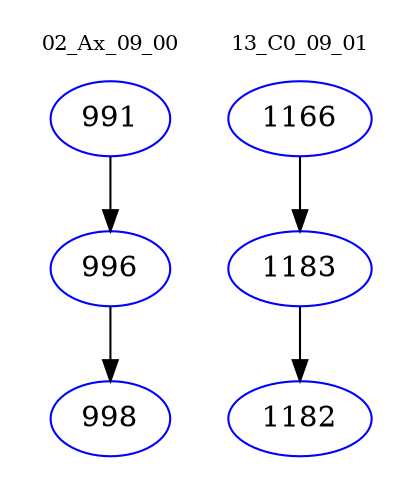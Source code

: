 digraph{
subgraph cluster_0 {
color = white
label = "02_Ax_09_00";
fontsize=10;
T0_991 [label="991", color="blue"]
T0_991 -> T0_996 [color="black"]
T0_996 [label="996", color="blue"]
T0_996 -> T0_998 [color="black"]
T0_998 [label="998", color="blue"]
}
subgraph cluster_1 {
color = white
label = "13_C0_09_01";
fontsize=10;
T1_1166 [label="1166", color="blue"]
T1_1166 -> T1_1183 [color="black"]
T1_1183 [label="1183", color="blue"]
T1_1183 -> T1_1182 [color="black"]
T1_1182 [label="1182", color="blue"]
}
}
